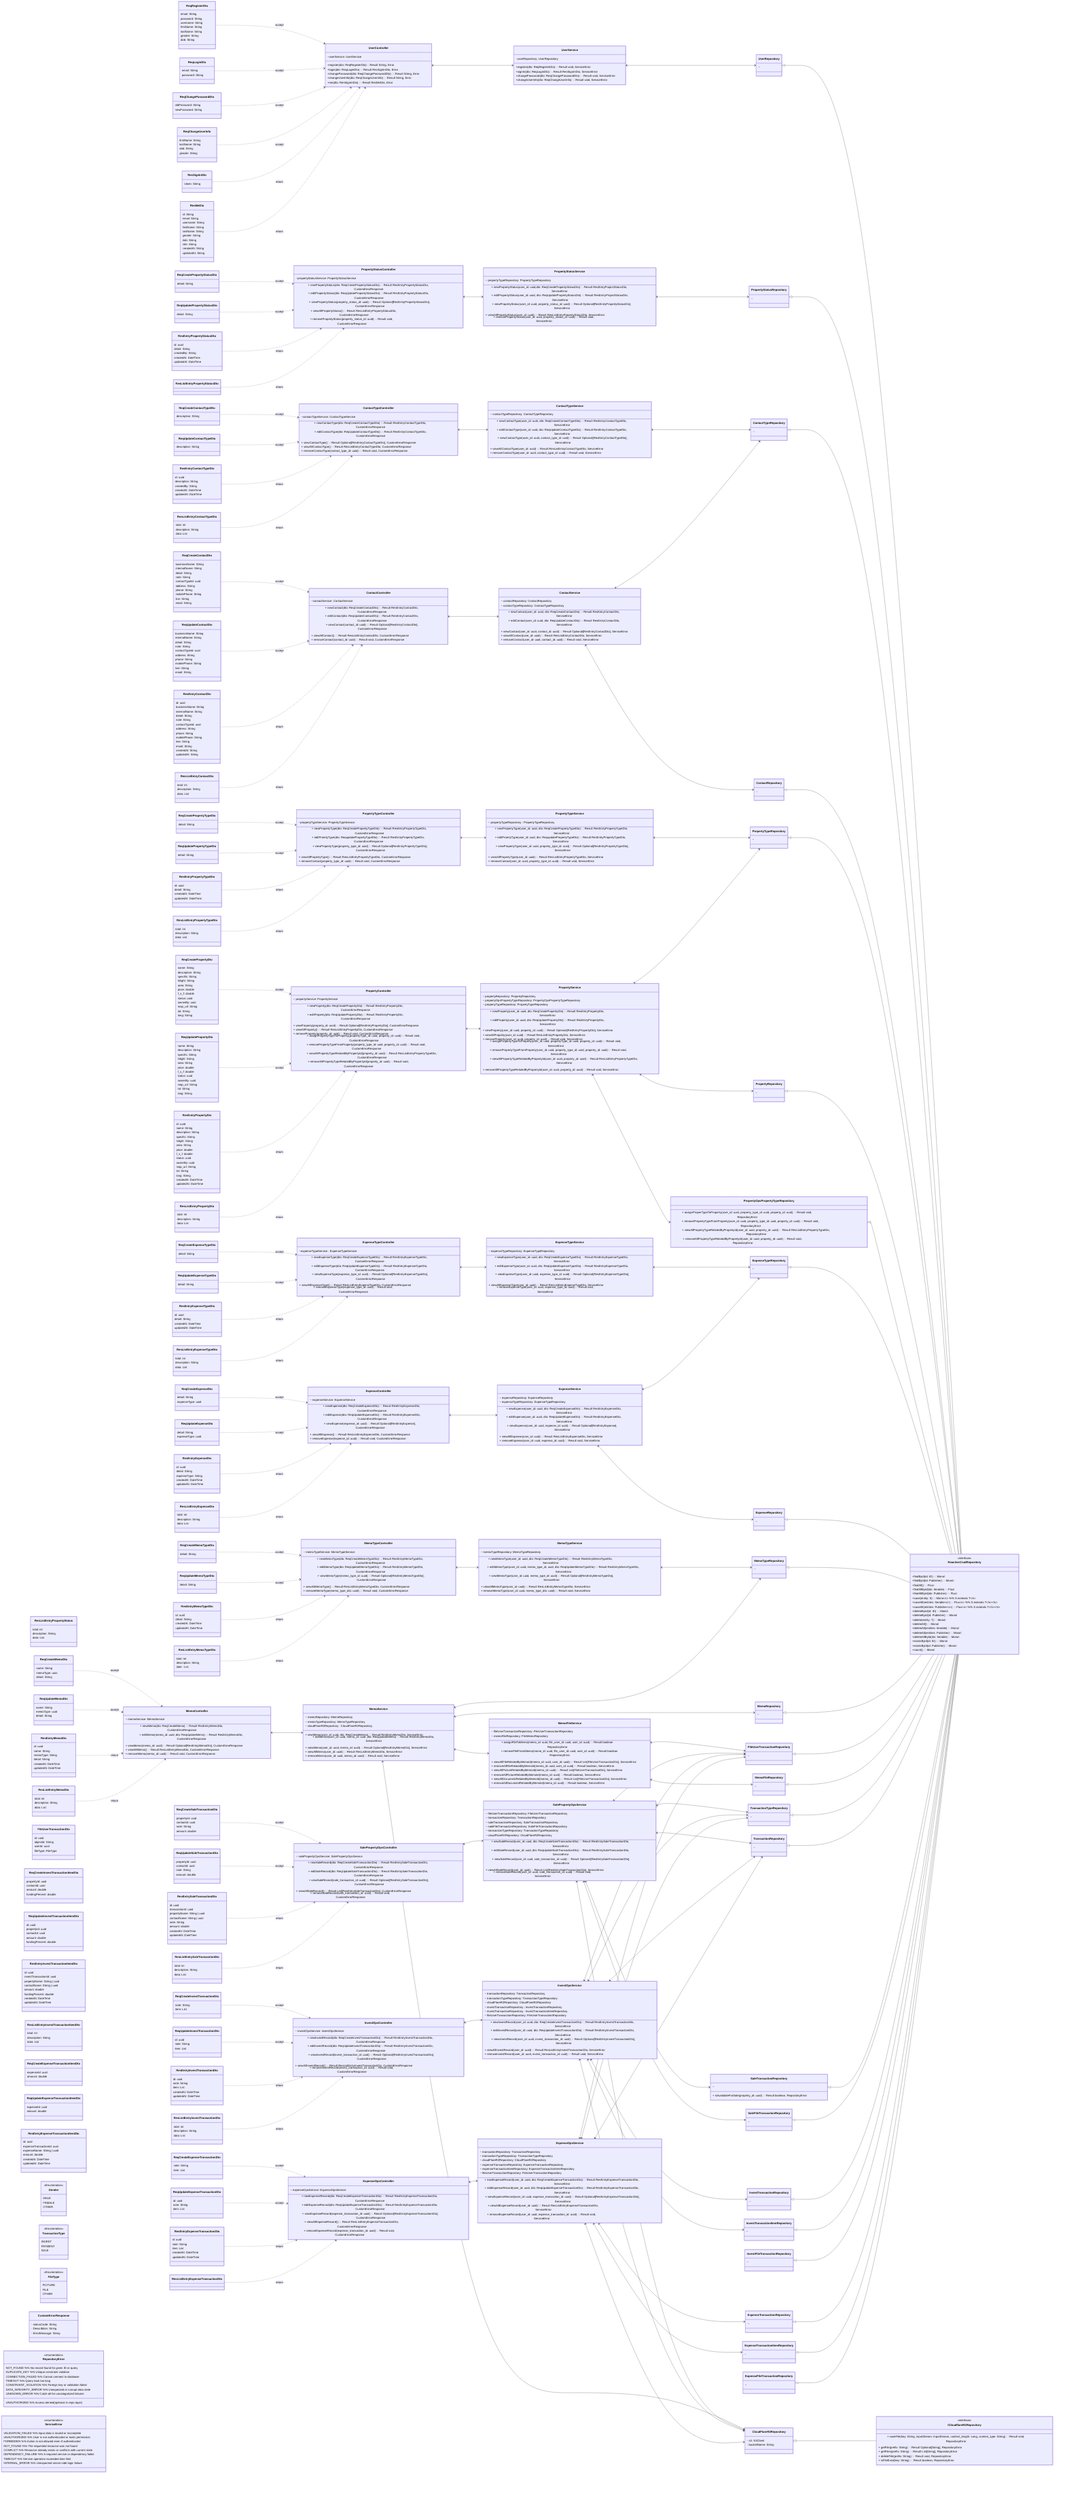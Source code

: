 classDiagram
direction LR

%% Data Transfer Objects (will appear on the left)
%% USER
class ReqRegisterDto {
    email: String
    password: String
    username: String
    firstName: String
    lastName: String
    gender: String 
    dob: String
}



class ReqLoginDto {
    email: String
    password: String
}
class ReqChangePasswordDto {
    oldPassword: String
    newPassword: String
}
class ReqChangeUserInfo {
    firstName: String
    lastName: String
    dob: String
    gender: String
}

class ResSignInDto {
    token: String
}

class ResMeDto {
    id: String
    email: String
    username: String
    firstName: String
    lastName: String
    gender: String
    dob: String
    role: String
    createdAt: String
    updatedAt: String
}

%% Force layout: reverse links so DTOs go left
ReqRegisterDto ..> UserController : accept
ReqLoginDto ..> UserController : accept
ReqChangePasswordDto ..> UserController : accept
ReqChangeUserInfo ..> UserController : accept
ResSignInDto ..> UserController : return
ResMeDto ..> UserController : return

%% property status
class ReqCreatePropertyStatusDto {
    detail: String
}
class ReqUpdatePropertyStatusDto {
    detail: String
}
class ResEntryPropertyStatusDto {
    id: uuid
    detail: String
    createdBy: String
    createdAt: DateTime
    updatedAt: DateTime
}
class ResListEntryPropertyStatus {
    total: int
    description: String
    data: List<ResEntryPropertyStatus>
}
ReqCreatePropertyStatusDto ..> PropertyStatusController: accept
ReqUpdatePropertyStatusDto ..> PropertyStatusController: accept
ResEntryPropertyStatusDto ..> PropertyStatusController: return
ResListEntryPropertyStatusDto ..> PropertyStatusController: return

%% contact type
class ReqCreateContactTypeDto {
    description: String
}
class ReqUpdateContactTypeDto {
    description: String
}
class ResEntryContactTypeDto {
    id: uuid
    description: String
    createdBy: String
    createdAt: DateTime
    updatedAt: DateTime
}
class ResListEntryContactTypeDto {
    total: int
    description: String
    data: List<ResEntryContactTypeDto>
}
ReqCreateContactTypeDto ..> ContactTypeController: accept
ReqUpdateContactTypeDto ..> ContactTypeController: accept
ResEntryContactTypeDto ..> ContactTypeController: return
ResListEntryContactTypeDto ..> ContactTypeController: return

%% contact
class ReqCreateContactDto {
    businessName: String
    internalName: String
    detail: String
    note: String
    contactTypeId: uuid
    address: String
    phone: String
    mobilePhone: String
    line: String
    email: String
}

class ReqUpdateContactDto {
    businessName: String
    internalName: String
    detail: String
    note: String
    contactTypeId: uuid
    address: String
    phone: String
    mobilePhone: String
    line: String
    email: String
}

class ResEntryContactDto {
    id: uuid
    businessName: String
    internalName: String
    detail: String
    note: String
    contactTypeId: uuid
    address: String
    phone: String
    mobilePhone: String
    line: String
    email: String
    createdAt: String
    updatedAt: String
}

class ResListEntryContactDto {
    total: int
    description: String
    data: List<ResEntryContactDto>
}
ReqCreateContactDto ..> ContactController  : accept
ReqUpdateContactDto ..> ContactController : accept
ResEntryContactDto ..> ContactController : return                                 
ResListEntryContactDto ..> ContactController : return

%% property type
class ReqCreatePropertyTypeDto {
    detail: String
}
class ReqUpdatePropertyTypeDto {
    detail: String
}
class ResEntryPropertyTypeDto {
    id: uuid
    detail: String
    createdAt: DateTime
    updatedAt: DateTime
}
class ResListEntryPropertyTypeDto {
    total: int
    description: String
    data: List<ResEntryPropertyTypeDto>
}
ReqCreatePropertyTypeDto ..> PropertyTypeController: accept
ReqUpdatePropertyTypeDto ..> PropertyTypeController: accept
ResEntryPropertyTypeDto ..> PropertyTypeController: return
ResListEntryPropertyTypeDto ..> PropertyTypeController: return

%% property
class ReqCreatePropertyDto {
    name: String
    description: String
    specific: String
    hilight: String
    area: String
    price: double
    f_s_f: double
    status: uuid
    ownerBy: uuid
    map_url: String
    lat: String
    long: String
}
class ReqUpdatePropertyDto {
    name: String
    description: String
    specific: String
    hilight: String
    area: String
    price: double
    f_s_f: double
    status: uuid
    ownerBy: uuid
    map_url: String
    lat: String
    long: String
}
class ResEntryPropertyDto {
    id: uuid
    name: String
    description: String
    specific: String
    hilight: String
    area: String
    price: double
    f_s_f: double
    status: uuid
    ownerBy: uuid
    map_url: String
    lat: String
    long: String
    createdAt: DateTime
    updatedAt: DateTime
}
class ResListEntryPropertyDto {
    total: int
    description: String
    data: List<ResEntryPropertyDto>
}
ReqCreatePropertyDto ..> PropertyController : accept
ReqUpdatePropertyDto ..> PropertyController : accept
ResEntryPropertyDto ..> PropertyController : return
ResListEntryPropertyDto ..> PropertyController : return

%% expense type
class ReqCreateExpenseTypeDto {
    detail: String
}
class ReqUpdateExpenseTypeDto {
    detail: String
}
class ResEntryExpenseTypeDto {
    id: uuid
    detail: String
    createdAt: DateTime
    updatedAt: DateTime
}
class ResListEntryExpenseTypeDto {
    total: int
    description: String
    data: List<ResEntryExpenseTypeDto>
}
ReqCreateExpenseTypeDto ..> ExpenseTypeController: accept
ReqUpdateExpenseTypeDto ..> ExpenseTypeController: accept
ResEntryExpenseTypeDto ..> ExpenseTypeController: return
ResListEntryExpenseTypeDto ..> ExpenseTypeController: return


%% expense
class ReqCreateExpenseDto {
    detail: String
    expenseType: uuid
}
class ReqUpdateExpenseDto {
    detail: String
    expenseType: uuid
}
class ResEntryExpenseDto {
    id: uuid
    detail: String
    expenseType: String
    createdAt: DateTime
    updatedAt: DateTime
}
class ResListEntryExpenseDto {
    total: int
    description: String
    data: List<ResEntryExpenseDto>
}
ReqCreateExpenseDto ..> ExpenseController: accept
ReqUpdateExpenseDto ..> ExpenseController: accept
ResEntryExpenseDto ..> ExpenseController: return
ResListEntryExpenseDto ..> ExpenseController: return

%% memo type
class ReqCreateMemoTypeDto {
    detail: String
}
class ReqUpdateMemoTypeDto {
    detail: String
}
class ResEntryMemoTypeDto {
    id: uuid
    detail: String
    createdAt: DateTime
    updatedAt: DateTime
}
class ResListEntryMemoTypeDto {
    total: int
    description: String
    date : List<ResEntryMemoTypeDto>
}
ReqCreateMemoTypeDto ..> MemoTypeController: accept
ReqUpdateMemoTypeDto ..> MemoTypeController: accept
ResEntryMemoTypeDto ..> MemoTypeController: return
ResListEntryMemoTypeDto ..> MemoTypeController: return
%% memo
class ReqCreateMemoDto {
    name: String
    memoType: uuid
    detail: String
}
class ReqUpdateMemoDto {
    name: String
    memoType: uuid
    detail: String
}
class ResEntryMemoDto {
    id: uuid
    name: String
    memoType: String
    detail: String
    createdAt: DateTime
    updatedAt: DateTime
}
class ResListEntryMemoDto {
    total: int
    description: String
    data: List<ResEntryMemoDto>
}
ReqCreateMemoDto ..> MemoController: accept
ReqUpdateMemoDto ..> MemoController: accept
ResEntryMemoDto ..> MemoController: return
ResListEntryMemoDto ..> MemoController: return

%% sale property
class ReqCreateSaleTransactionDto {
    propertyId: uuid
    contactId: uuid
    note: String
    amount: double
}
class ReqUpdateSaleTransactionDto {
    propertyId: uuid
    contactId: uuid
    note: String
    amount: double
}
class ResEntrySaleTransactionDto {
    id: uuid
    transactionId: uuid
    propertyName: String | uuid
    contactName: String | uuid
    note: String
    amount: double
    createdAt: DateTime
    updatedAt: DateTime
}
class ResListEntrySaleTransactionDto {
    total: int
    description: String
    data: List<ResEntrySaleTransactionDto>
}


%% file user
class FileUserTransactionDto {
    id: uuid
    objectId: String
    userId: uuid
    fileType: FileType
}


%% invest
class ReqCreateInvestTransactionDto {
    note: String
    item: List<ReqCreateInvestTransactionItemDto>
}

class ReqCreateInvestTransactionItemDto {
    propertyId: uuid
    contactId: uuid
    amount: double
    fundingPercent: double
}

class ReqUpdateInvestTransactionDto {
    id: uuid
    note: String
    item: List<ReqUpdateInvestTransactionItemDto>
}
class ReqUpdateInvestTransactionItemDto {
    id: uuid
    propertyId: uuid
    contactId: uuid
    amount: double
    fundingPercent: double
}

class ResEntryInvestTransactionDto {
    id: uuid
    note: String
    item: List<ResEntryInvestTransactionItemDto>
    createdAt: DateTime
    updatedAt: DateTime
}
class ResEntryInvestTransactionItemDto {
    id: uuid
    investTransactionId: uuid
    propertyName: String | uuid
    contactName: String | uuid
    amount: double
    fundingPercent: double
    createdAt: DateTime
    updatedAt: DateTime
}

class ResListEntryInvestTransactionDto {
    total: int
    description: String
    data: List<ResEntryInvestTransactionDto>
}

class ResListEntryInvestTransactionItemDto {
    total: int
    description: String
    data: List<ResEntryInvestTransactionItemDto>
}

%% expense 
class ReqCreateExpenseTransactionDto {
    note: String
    item: List<ReqCreateExpenseTransactionItemDto>
}
class ReqCreateExpenseTransactionItemDto{
    expenseId: uuid
    amount: double
}
class ReqUpdateExpenseTransactionDto {
    id: uuid
    note: String
    item: List<ReqUpdateExpenseTransactionItemDto>
}
class ReqUpdateExpenseTransactionItemDto {
    expenseId: uuid
    amount: double
}
class ResEntryExpenseTransactionDto {
    id: uuid
    note: String
    item: List<ResEntryExpenseTransactionItemDto>
    createdAt: DateTime
    updatedAt: DateTime
}
class ResEntryExpenseTransactionItemDto {
    id: uuid
    expenseTransactionId: uuid
    expenseName: String | uuid
    amount: double
    createdAt: DateTime
    updatedAt: DateTime
}



%% static table
class Gender{
    <<Enumeration>>
    MALE
    FEMALE
    OTHER
}

class TransactionType {
    <<Enumeration>>
    INVEST
    PAYMENT
    SALE
}

class FileType {
    <<Enumeration>>
    PICTURE
    FILE
    OTHER
}

class CustomErrorResponse {
    - statusCode: String
    - Describtion: String
    - ErrorMessage: String
}


%% Controller
class UserController {
    ~userService: UserService
    +register(dto: ReqRegisterDto):Result String, Error
    +login(dto: ReqLoginDto): Result ResSignInDto, Error
    +changePassword(dto: ReqChangePasswordDto): Result String, Error
    +changeUserInfo(dto: ReqChangeUserInfo): Result String, Error
    +me(dto: ResSignInDto): Result ResMeDto, Error
}
UserController <--> UserService

class PropertyStatusController {
    ~propertyStatusService: PropertyStatusService
    + newPropertyStatus(dto: ReqCreatePropertyStatusDto): Result ResEntryPropertyStatusDto, CustomErrorResponse
    + editPropertyStatus(dto: ReqUpdatePropertyStatusDto): Result ResEntryPropertyStatusDto, CustomErrorResponse
    + viewPropertyStatus(property_status_id: uuid): Result Optional[ResEntryPropertyStatusDto], CustomErrorResponse
    + viewAllPropertyStatus(): Result ResListEntryPropertyStatusDto, CustomErrorResponse
    + removePropertyStatus(property_status_id: uuid): Result void, CustomErrorResponse
}
PropertyStatusController <--> PropertyStatusService

class ContactTypeController {
    ~contactTypeService: ContactTypeService
    + newContactType(dto: ReqCreateContactTypeDto): Result ResEntryContactTypeDto, CustomErrorResponse
    + editContactType(dto: ReqUpdateContactTypeDto): Result ResEntryContactTypeDto, CustomErrorResponse
    + viewContactType(): Result Optional[ResEntryContactTypeDto], CustomErrorResponse
    + viewAllContactType(): Result ResListEntryContactTypeDto, CustomErrorResponse
    + removeContactType(contact_type_id: uuid): Result void, CustomErrorResponse
}
ContactTypeController <--> ContactTypeService

class ContactController {
    ~contactService: ContactService
    + newContact(dto: ReqCreateContactDto): Result ResEntryContactDto, CustomErrorResponse
    + editContact(dto: ReqUpdateContactDto): Result ResEntryContactDto, CustomErrorResponse
    + viewContact(contact_id: uuid): Result Optional[ResEntryContactDto], CustomErrorResponse
    + viewAllContact(): Result ResListEntryContactDto, CustomErrorResponse
    + removeContact(contact_id: uuid): Result void, CustomErrorResponse
}
ContactController <--> ContactService

class PropertyTypeController {
    ~propertyTypeService: PropertyTypeService
    + newPropertyType(dto: ReqCreatePropertyTypeDto): Result ResEntryPropertyTypeDto, CustomErrorResponse
    + editProertyType(dto: RequpdatePropertyTypeDto): Result ResEntryPropertyTypeDto, CustomErrorResponse
    + viewPropertyType(property_type_id: uuid): Result Optional[ResEntryPropertyTypeDto], CustomErrorResponse
    + viewAllPropertyType(): Result ResListEntryPropertyTypeDto, CustomErrorResponse
    + removeContact(property_type_id: uuid): Result void, CustomErrorResponse
}
PropertyTypeController <--> PropertyTypeService

class PropertyController {
    ~ propertyService: PropertyService
    + newProperty(dto: ReqCreatePropertyDto): Result ResEntryPropertyDto, CustomErrorResponse
    + editProperty(dto: ReqUpdatePropertyDto): Result ResEntryPropertyDto, CustomErrorResponse
    + viewProperty(property_id: uuid): Result Optional[ResEntryPropertyDto], CustomErrorResponse
    + viewAllProperty(): Result ResListEntryPropertyDto, CustomErrorResponse
    + removeProperty(property_id: uuid): Result void, CustomErrorResponse
    + assignPropertyTypeToProperty(propertyType_id: uuid, property_id: uuid): Result void, CustomErrorResponse
    + removePropertyTypeFromProperty(property_type_id: uuid, property_id: uuid): Result void, CustomErrorResponse
    + viewAllPropertyTypeRelatedByPropertyId(property_id: uuid): Result ResListEntryPropertyTypeDto, CustomErrorResponse
    + removeAllPropertyTypeRelatedByPropertyId(property_id: uuid): Result void, CustomErrorResponse
}
PropertyController <--> PropertyService

class ExpenseTypeController {
    ~expenseTypeService : ExpenseTypeService
    + newExpenseType(dto: ReqCreateExpenseTypeDto): Result ResEntryExpenseTypeDto, CustomErrorResponse
    + editExpenseType(dto: ReqUpdateExpenseTypeDto): Result ResEntryExpenseTypeDto, CustomErrorResponse
    + viewExpenseType(expense_type_id: uuid): Result Optional[ResEntryExpenseTypeDto], CustomErrorResponse
    + viewAllExpenseType(): Result ResListEntryExpenstTypeDto, CustomErrorResponse
    + removeExpenseType(expense_type_id: uuid): Result void, CustomErrorResponse
}
ExpenseTypeController <--> ExpenseTypeService

class ExpenseController {
    ~ expenseService: ExpenseService
    + newExpense(dto: ReqCreateExpenseDto): Result ResEntryExpenseDto, CustomErrorResponse
    + editExpense(dto: ReqUpdateExpenseDto): Result ResEntryExpenseDto, CustomErrorResponse
    + viewExpense(expense_id: uuid): Result Optional[ResEntryExpense], CustomErrorResponse
    + viewAllExpense(): Result ResListEntryExpenseDto, CustomErrorResponse
    + removeExpense(expense_id: uuid): Result void, CustomErrorResponse
}
ExpenseController <--> ExpenseService

class MemoTypeController {
    ~ memoTypeService: MemoTypeService
    + newMemoType(dto: ReqCreateMemoTypeDto): Result ResEntryMemoTypeDto, CustomErrorResponse
    + editMemoType(dto: ReqUpdateMemoTypeDto): Result ResEntryMemoTypeDto, CustomErrorResponse
    + viewMemoType(memo_type_id: uuid): Result Optional[ResEntryMemoTypeDto], CustomErrorResponse
    + viewAllMemoType(): Result ResListEntryMemoTypeDto, CustomErrorResponse
    + removeMemoType(memo_type_dto: uuid): Result void, CustomErrorResponse
}
MemoTypeController <--> MemoTypeService

class MemoController {
    ~ memoService: MemoService
    + newMemo(dto: ReqCreateMemo): Result ResEntryMemoDto, CustomErrorResponse
    + editMemo(memo_id: uuid ,dto: ReqUpdateMemo): Result ResEntryMemoDto, CustomErrorResponse
    + viewMemo(memo_id: uuid): Result Optional[ResEntryMemoDto], CustomErrorResponse
    + viewAllMemo(): Result ResListEntryMemoDto, CustomErrorResponse
    + removeMemo(memo_id: uuid): Result void, CustomErrorResponse
}
MemoController <--> MemoService

class SalePropertyOpsController {
    ~ salePropertyOpsService: SalePropertyOpsService
    + newSaleRecord(dto: ReqCreateSaleTransactionDto): Result ResEntrySaleTransactionDto, CustomErrorResponse
    + editSaleRecord(dto: ReqUpdateSaleTransactionDto): Result ResEntrySaleTransactionDto, CustomErrorResponse
    + viewSaleRecord(sale_transaction_id: uuid): Result Optional[ResEntrySaleTransactionDto], CustomErrorResponse
    + viewAllSaleRecord(): Result List[ResEntrySaleTransactionDto], CustomErrorResponse
    + removeSaleRecord(sale_transaction_id: uuid): Result void, CustomErrorResponse
}
SalePropertyOpsController <--> SalePropertyOpsService
ReqCreateSaleTransactionDto ..> SalePropertyOpsController: accept
ReqUpdateSaleTransactionDto ..> SalePropertyOpsController: accept
ResEntrySaleTransactionDto ..> SalePropertyOpsController: return
ResListEntrySaleTransactionDto ..> SalePropertyOpsController: return


class InvestOpsController {
    ~ investOpsService: InvestOpsService
    + newInvestRecord(dto: ReqCreateInvestTransactionDto): Result ResEntryInvestTransactionDto, CustomErrorResponse
    + editInvestRecord(dto: ReqUpdateInvestTransactionDto): Result ResEntryInvestTransactionDto, CustomErrorResponse
    + viewInvestRecord(invest_transaction_id: uuid): Result Optional[ResEntryInvestTransactionDto], CustomErrorResponse
    + viewAllInvestRecord(): Result ResListEntryInvestTransactionDto, CustomErrorResponse
    + removeInvestRecord(invest_transaction_id: uuid): Result void, CustomErrorResponse
}
InvestOpsController <--> InvestOpsService
ReqCreateInvestTransactionDto ..> InvestOpsController: accept
ReqUpdateInvestTransactionDto ..> InvestOpsController: accept
ResEntryInvestTransactionDto ..> InvestOpsController: return
ResListEntryInvestTransactionDto ..> InvestOpsController: return


class ExpenseOpsController {
    ~ expenseOpsService: ExpenseOpsService
    + newExpenseRecord(dto: ReqCreateExpenseTransactionDto): Result ResEntryExpenseTransactionDto, CustomErrorResponse
    + editExpenseRecord(dto: ReqUpdateExpenseTransactionDto): Result ResEntryExpenseTransactionDto, CustomErrorResponse
    + viewExpenseRecord(expense_transaction_id: uuid): Result Optional[ResEntryExpenseTransactionDto], CustomErrorResponse
    + viewAllExpenseRecord(): Result ResListEntryExpenseTransactionDto, CustomErrorResponse
    + removeExpenseRecord(expense_transaction_id: uuid): Result void, CustomErrorResponse
}
ExpenseOpsController <--> ExpenseOpsService
ReqCreateExpenseTransactionDto ..> ExpenseOpsController: accept
ReqUpdateExpenseTransactionDto ..> ExpenseOpsController: accept
ResEntryExpenseTransactionDto ..> ExpenseOpsController: return
ResListEntryExpenseTransactionDto ..> ExpenseOpsController: return



%% Service layer (will appear to the right)

class UserService {
    ~userRepository: UserRepository
    +register(dto: ReqRegisterDto): Result void, ServiceError
    +signIn(dto: ReqLoginDto): Result ResSignInDto, ServiceError
    +changePassword(dto: ReqChangePasswordDto): Result void, ServiceError
    +changeUserInfo(dto: ReqChangeUserInfo): Result void, ServiceError
}
UserService <--> UserRepository

class PropertyStatusService {
    ~ propertyTypeRepository: PropertyTypeRepository
    + newPropertyStatus(user_id: uuid,dto: ReqCreatePropertyStatusDto): Result ResEntryProjectStatusDto, ServiceError
    + editPropertyStatus(user_id: uuid, dto: ReqUpdatePropertyStatusDto): Result ResEntryProjectStatusDto, ServiceError
    + viewPropertyStatus(user_id: uuid, property_status_id: uuid): Result Optional[ResEntryPropertyStatusDto], ServiceError
    + viewAllPropertyStatus(user_id: uuid): Result ResListEntryPropertyStatusDto, ServiceError
    + removePropertyStatus(user_id: uuid, property_status_id: uuid): Result void, ServiceError
}
PropertyStatusService <--> PropertyStatusRepository

class ContactTypeService {
    ~ contactTypeRepository: ContactTypeRepository
    + newContactType(user_id: uuid, dto: ReqCreateContactTypeDto): Result ResEntryContactTypeDto, ServiceError
    + editContactType(user_id: uuid, dto: ReqUpdateContactTypeDto): Result ResEntryContactTypeDto, ServiceError
    + viewContactType(user_id: uuid, contact_type_id: uuid): Result Optional[ResEntryContactTypeDto], ServiceError
    + viewAllContactType(user_id: uuid): Result ResListEntryContactTypeDto, ServiceError
    + removeContactType(user_id: uuid, contact_type_id: uuid): Result void, ServiceError
}
ContactTypeService <--> ContactTypeRepository

class ContactService {
    ~ contactRepository: ContactRepository
    ~ contactTypeRepository: ContactTypeRepository
    + newContact(user_id: uuid, dto: ReqCreateContactDto): Result ResEntryContactDto, ServiceError
    + editContact(user_id: uuid, dto: ReqUpdateContactDto): Result ResEntryContactDto, ServiceError
    + viewContact(user_id: uuid, contact_id: uuid): Result Optional[ResEntryContactDto], ServiceError
    + viewAllContact(user_id: uuid): Result ResListEntryContactDto, ServiceError
    + removeContact(user_id: uuid, contact_id: uuid): Result void, ServiceError
}
ContactService <--> ContactRepository
ContactService <--> ContactTypeRepository

class PropertyTypeService {
    ~ propertyTypeRepository : PropertyTypeRepository
    + newPropertyType(user_id: uuid, dto: ReqCreatePropertyTypeDto): Result ResEntryPropertyTypeDto, ServiceError
    + editProertyType(user_id: uuid, dto: RequpdatePropertyTypeDto): Result ResEntryPropertyTypeDto, ServiceError
    + viewPropertyType(user_id: uuid, property_type_id: uuid): Result Optional[ResEntryPropertyTypeDto], ServiceError
    + viewAllPropertyType(user_id: uuid): Result ResListEntryPropertyTypeDto, ServiceError
    + removeContact(user_id: uuid, property_type_id: uuid): Result void, ServiceError
}
PropertyTypeService <--> PropertyTypeRepository

class PropertyService {
    ~ propertyRepository: PropertyRepository
    ~ propertyOpsPropertyTypeRepository: PropertyOpsPropertyTypeRepository
    ~ propertyTypeRepository: PropertyTypeRepository
    + newProperty(user_id: uuid, dto: ReqCreatePropertyDto): Result ResEntryPropertyDto, ServiceError
    + editProperty(user_id: uuid, dto: ReqUpdatePropertyDto): Result ResEntryPropertyDto, ServiceError
    + viewProperty(user_id: uuid, property_id: uuid): Result Optional[ResEntryPropertyDto], ServiceError
    + viewAllProperty(user_id: uuid): Result ResListEntryPropertyDto, ServiceError
    + removeProperty(user_id: uuid, property_id: uuid): Result void, ServiceError
    + assignPropertyTypeToProperty(user_id: uuid, propertyType_id: uuid, property_id: uuid): Result void, ServiceError
    + removePropertyTypeFromProperty(user_id: uuid, property_type_id: uuid, property_id: uuid): Result void, ServiceError
    + viewAllPropertyTypeRelatedByPropertyId(user_id: uuid, property_id: uuid): Result ResListEntryPropertyTypeDto, ServiceError
    + removeAllPropertyTypeRelatedByPropertyId(user_id: uuid, property_id: uuid): Result void, ServiceError

}
PropertyService <--> PropertyRepository
PropertyService <--> PropertyOpsPropertyTypeRepository
PropertyService <--> PropertyTypeRepository

class ExpenseTypeService {
    ~ expenseTypeRepository: ExpenseTypeRepository
    + newExpenseType(user_id: uuid, dto: ReqCreateExpenseTypeDto): Result ResEntryExpenseTypeDto, ServiceError
    + editExpenseType(user_id: uuid, dto: ReqUpdateExpenseTypeDto): Result ResEntryExpenseTypeDto, ServiceError
    + viewExpenseType(user_id: uuid, expense_type_id: uuid): Result Optional[ResEntryExpenseTypeDto], ServiceError
    + viewAllExpenseType(user_id: uuid): Result ResListEntryExpenstTypeDto, ServiceError
    + removeExpenseType(user_id: uuid, expense_type_id: uuid): Result void, ServiceError
}
ExpenseTypeService <--> ExpenseTypeRepository

class ExpenseService {
    ~ expenseRepository: ExpenseRepository
    ~ expenseTypeRepository: ExpenseTypeRepository
    + newExpense(user_id: uuid, dto: ReqCreateExpenseDto): Result ResEntryExpenseDto, ServiceError
    + editExpense(user_id: uuid, dto: ReqUpdateExpenseDto): Result ResEntryExpenseDto, ServiceError
    + viewExpense(user_id: uuid, expense_id: uuid): Result Optional[ResEntryExpense], ServiceError
    + viewAllExpense(user_id: uuid): Result ResListEntryExpenseDto, ServiceError
    + removeExpense(user_id: uuid, expense_id: uuid): Result void, ServiceError
}
ExpenseService <--> ExpenseRepository
ExpenseService <--> ExpenseTypeRepository

class MemoTypeService {
    ~ memoTypeRepository: MemoTypeRepository
    + newMemoType(user_id: uuid, dto: ReqCreateMemoTypeDto): Result ResEntryMemoTypeDto, ServiceError
    + editMemoType(user_id: uuid, memo_type_id, uuid, dto: ReqUpdateMemoTypeDto): Result ResEntryMemoTypeDto, ServiceError
    + viewMemoType(user_id: uuid, memo_type_id: uuid): Result Optional[ResEntryMemoTypeDto], ServiceError
    + viewAllMemoType(user_id: uuid): Result ResListEntryMemoTypeDto, ServiceError
    + removeMemoType(user_id: uuid, memo_type_dto: uuid): Result void, ServiceError
}
MemoTypeService <--> MemoTypeRepository

class MemoService {
    ~ memoRepository: MemoRepository
    ~ memoTypeRepository: MemoTypeRepository
    ~ cloudFlareR2Repository : CloudFlareR2Repository
    + newMemo(user_id: uuid, dto: ReqCreateMemo): Result ResEntryMemoDto, ServiceError
    + editMemo(user_id: uuid, memo_id: uuid ,dto: ReqUpdateMemo): Result ResEntryMemoDto, ServiceError
    + viewMemo(user_id: uuid, memo_id: uuid): Result Optional[ResEntryMemoDto], ServiceError
    + viewAllMemo(user_id: uuid): Result ResListEntryMemoDto, ServiceError
    + removeMemo(user_id: uuid, memo_id: uuid): Result void, ServiceError
}
MemoService <--> MemoRepository
MemoService <--> MemoTypeRepository
MemoService <--> CloudFlareR2Repository
MemoService <--> MemoFileService

class MemoFileService{
    ~ fileUserTransactionRepository: FileUserTransactionRepository
    ~ memoFileRepository: FileMemoRepository
    + assignFileToMemo(memo_id: uuid, file_user_id: uuid, user_id: uuid): Result boolean RepositoryError
    + removeFileFromMemo(mome_id: uuid, file_user_id: uuid, user_id: uuid): Result boolean RepositoryError
    
    + viewAllFileRelatedByMemoId(memo_id: uuid, user_id: uuid): Result List[FileUserTransactionDto], ServiceError
    + removeAllFileRelatedByMemoId(memo_id: uuid, user_id: uuid): Result boolean, ServiceError

    + viewAllPictureRelatedByMemoId(memo_id: uuid): Result List[FileUserTransactionDto], ServiceError
    + removeAllPictureRelatedByMemoId(memo_id: uuid): Result boolean, ServiceError

    + viewAllDocumentRelatedByMemoId(memo_id: uuid): Result List[FileUserTransactionDto], ServiceError
    + removeAllDocumentRelatedByMemoId(memo_id: uuid): Result boolean, ServiceError
}
MemoFileService <--> FileUserTransactionRepository
MemoFileService <--> MemoFileRepository

class SalePropertyOpsService {
    ~ fileUserTransactionRepository: FileUserTransactionRepository
    ~ transactionRepository: TransactionRepository
    ~ saleTransactionRepository: SaleTransactionRepository
    ~ saleFileTransactionRepository: SaleFileTransactionRepository
    ~ transactionTypeRepository: TransactionTypeRepository
    ~ cloudFlareR2Repository: CloudFlareR2Repository
    + newSaleRecord(user_id: uuid, dto: ReqCreateSaleTransactionDto): Result ResEntrySaleTransactionDto, ServiceError
    + editSaleRecord(user_id: uuid, dto: ReqUpdateSaleTransactionDto): Result ResEntrySaleTransactionDto, ServiceError
    + viewSaleRecord(user_id: uuid, sale_transaction_id: uuid): Result Optional[ResEntrySaleTransactionDto], ServiceError
    + viewAllSaleRecord(user_id: uuid): Result List[ResEntrySaleTransactionDto], ServiceError
    + removeSaleRecord(user_id: uuid, sale_transaction_id: uuid): Result void, ServiceError
}
SalePropertyOpsService <--> TransactionRepository
SalePropertyOpsService <--> SaleTransactionRepository
SalePropertyOpsService <--> SaleFileTransactionRepository
SalePropertyOpsService <--> TransactionTypeRepository
SalePropertyOpsService <--> CloudFlareR2Repository
SalePropertyOpsService <--> FileUserTransactionRepository

class InvestOpsService {
    ~ transactionRepository: TransactionRepository
    ~ transactionTypeRepository: TransactionTypeRepository
    ~ cloudFlareR2Repository: CloudFlareR2Repository
    ~ investTransactionRepository : InvestTransactionRepository
    ~ investTransactionRepository : InvestTransactionItemRepository
    ~ fileUserTransactionRepository: FileUserTransactionRepository
    + newInvestRecord(user_id: uuid, dto: ReqCreateInvestTransactionDto): Result ResEntryInvestTransactionDto, ServiceError
    + editInvestRecord(user_id: uuid, dto: ReqUpdateInvestTransactionDto): Result ResEntryInvestTransactionDto, ServiceError
    + viewInvestRecord(user_id: uuid, invest_transaction_id: uuid): Result Optional[ResEntryInvestTransactionDto], ServiceError
    + viewAllInvestRecord(user_id: uuid): Result ResListEntryInvestTransactionDto, ServiceError
    + removeInvestRecord(user_id: uuid, invest_transaction_id: uuid): Result void, ServiceError
}
InvestOpsService <--> TransactionRepository
InvestOpsService <--> TransactionTypeRepository
InvestOpsService <--> CloudFlareR2Repository
InvestOpsService <--> InvestTransactionRepository
InvestOpsService <--> InvestTransactionItemRepository
InvestOpsService <--> FileUserTransactionRepository

class ExpenseOpsService {
    ~ transactionRepository: TransactionRepository
    ~ transactionTypeRepository: TransactionTypeRepository
    ~ cloudFlareR2Repository: CloudFlareR2Repository
    ~ expenseTransactionRepository: ExpenseTransactionRepository
    ~ expenseTransactionItemRepository: ExpenseTransactionItemRepository
    ~ fileUserTransactionRepository: FileUserTransactionRepository
    + newExpenseRecord(user_id: uuid, dto: ReqCreateExpenseTransactionDto): Result ResEntryExpenseTransactionDto, ServiceError
    + editExpenseRecord(user_id: uuid, dto: ReqUpdateExpenseTransactionDto): Result ResEntryExpenseTransactionDto, ServiceError
    + viewExpenseRecord(user_id: uuid, expense_transaction_id: uuid): Result Optional[ResEntryExpenseTransactionDto], ServiceError
    + viewAllExpenseRecord(user_id: uuid): Result ResListEntryExpenseTransactionDto, ServiceError
    + removeExpenseRecord(user_id: uuid, expense_transaction_id: uuid): Result void, ServiceError
}
ExpenseOpsService <--> TransactionRepository
ExpenseOpsService <--> TransactionTypeRepository
ExpenseOpsService <--> CloudFlareR2Repository
ExpenseOpsService <--> ExpenseTransactionRepository
ExpenseOpsService <--> ExpenseTransactionItemRepository
ExpenseOpsService <--> FileUserTransactionRepository




%% Repository layer
class UserRepository {
    ~
}
class PropertyStatusRepository {
    ~
}
class ContactTypeRepository {
    ~
}

class ContactRepository {
    ~
}

class PropertyTypeRepository {
    ~
}

class PropertyRepository {
    ~
}

class PropertyOpsPropertyTypeRepository {
    + assignProperTypeToProperty(user_id: uuid, property_type_id: uuid, property_id: uuid): Result void, RepositoryError
    + removePropertyTypeFromProperty(user_id: uuid, property_type_id: uuid, property_id: uuid): Result void, RepositoryError
    + viewAllPropertyTypeRelatedByPropertyId(user_id: uuid, property_id: uuid): Result ResListEntryPropertyTypeDto, RepositoryError
    + removeAllPropertyTypeRelatedByPropertyId(user_id: uuid, property_id: uuid): Result void, RepositoryError
}

class ExpenseTypeRepository {
    ~
}

class ExpenseRepository {
    ~
}

class CloudFlareR2Repository {
    - s3: S3Client
    - bucketName: String
}

class MemoTypeRepository {
    ~
}

class MemoRepository {
    ~
}

class FileUserTransactionRepository {
    ~
}

class MemoFileRepository {
    ~
}

class TransactionTypeRepository {
    ~
}

class TransactionRepository {
    ~
}

class SaleTransactionRepository {
    ~
    + isAvaliableForSale(property_id: uuid): Result boolean, RepositoryError
}

class SaleFileTransactionRepository {
    ~
}

class InvestTransactionRepository {
    ~
}

class InvestTransactionItemRepository {
    ~
}

class InvestFileTransactionRepository {
    ~
}

class ExpenseTransactionRepository {
    ~
}

class ExpenseTransactionItemRepository {
    ~
}

class ExpenseFileTransactionRepository {
    ~
}

%% Interface
class ReactiveCrudRepository {
    <<interface>>
    +findById(id: ID): Mono\<T>
    +findById(id: Publisher\<ID>): Mono\<T>
    +findAll(): Flux\<T>
    +findAllById(ids: Iterable\<ID>): Flux\<T>
    +findAllById(ids: Publisher\<ID>): Flux\<T>
    +save(entity: S): Mono\<S> %% S extends T
    +saveAll(entities: Iterable\<S>): Flux\<S> %% S extends T
    +saveAll(entities: Publisher\<S>): Flux\<S> %% S extends T
    +deleteById(id: ID): Mono\<Void>
    +deleteById(id: Publisher\<ID>): Mono\<Void>
    +delete(entity: T): Mono\<Void>
    +deleteAll(): Mono\<Void>
    +deleteAll(entities: Iterable\<T>): Mono\<Void>
    +deleteAll(entities: Publisher\<T>): Mono\<Void>
    +deleteAllById(ids: Iterable\<ID>): Mono\<Void>
    +existsById(id: ID): Mono\<Boolean>
    +existsById(id: Publisher\<ID>): Mono\<Boolean>
    +count(): Mono\<Long>
}
UserRepository <|-- ReactiveCrudRepository
PropertyStatusRepository <|-- ReactiveCrudRepository
ContactTypeRepository <|-- ReactiveCrudRepository
ContactRepository <|-- ReactiveCrudRepository
PropertyTypeRepository <|-- ReactiveCrudRepository
PropertyRepository <|-- ReactiveCrudRepository
PropertyOpsPropertyTypeRepository <|-- ReactiveCrudRepository
ExpenseTypeRepository <|-- ReactiveCrudRepository
ExpenseRepository <|-- ReactiveCrudRepository
MemoTypeRepository <|-- ReactiveCrudRepository
MemoRepository <|-- ReactiveCrudRepository
FileUserTransactionRepository <|-- ReactiveCrudRepository
MemoFileRepository <|-- ReactiveCrudRepository
TransactionTypeRepository <|-- ReactiveCrudRepository
TransactionRepository <|-- ReactiveCrudRepository
SaleTransactionRepository <|-- ReactiveCrudRepository
SaleFileTransactionRepository <|-- ReactiveCrudRepository
InvestTransactionRepository <|-- ReactiveCrudRepository
InvestTransactionItemRepository <|-- ReactiveCrudRepository
InvestFileTransactionRepository <|-- ReactiveCrudRepository
ExpenseTransactionRepository <|-- ReactiveCrudRepository
ExpenseTransactionItemRepository <|-- ReactiveCrudRepository
ExpenseFileTransactionRepository <|-- ReactiveCrudRepository


class ICloudflareR2Repository {
    <<interface>>
    + saveFile(key: String, inputStream: InputStream, contect_length: Long, content_type: String): Result void, RepositoryError
    + getFile(prefix: String): Result Optional[String], RepositoryError
    + getFiles(prefix: String): Result List[String], RepositoryError
    + deleteFile(prefix: String): Result void, RepositoryError
    + isFileExist(key: String): Result boolean, RepositoryError
}
CloudFlareR2Repository <|-- ICloudflareR2Repository

%% soc error
class RepositoryError {
    <<enumeration>>
    NOT_FOUND %% No record found for given ID or query
    DUPLICATE_KEY %% Unique constraint violation
    CONNECTION_FAILED %% Cannot connect to database
    TIMEOUT %% Query took too long
    CONSTRAINT_VIOLATION %% Foreign key or validation failed
    DATA_INTEGRITY_ERROR %% Unexpected or corrupt data state
    UNAUTHORIZED %% Access denied (optional in repo layer)
    UNKNOWN_ERROR %% Catch-all for uncategorized failures
}

class ServiceError {
    <<enumeration>>
    VALIDATION_FAILED %% Input data is invalid or incomplete
    UNAUTHORIZED %% User is not authenticated or lacks permission
    FORBIDDEN %% Action is not allowed even if authenticated
    NOT_FOUND %% The requested resource was not found
    CONFLICT %% Resource already exists or conflicts with current state
    DEPENDENCY_FAILURE %% A required service or dependency failed
    TIMEOUT %% Service operation exceeded time limit
    INTERNAL_ERROR %% Unexpected server-side logic failure
}